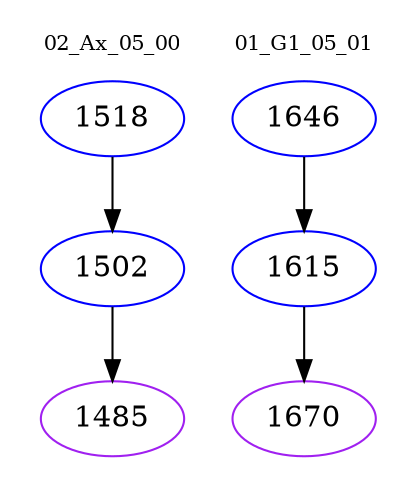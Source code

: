 digraph{
subgraph cluster_0 {
color = white
label = "02_Ax_05_00";
fontsize=10;
T0_1518 [label="1518", color="blue"]
T0_1518 -> T0_1502 [color="black"]
T0_1502 [label="1502", color="blue"]
T0_1502 -> T0_1485 [color="black"]
T0_1485 [label="1485", color="purple"]
}
subgraph cluster_1 {
color = white
label = "01_G1_05_01";
fontsize=10;
T1_1646 [label="1646", color="blue"]
T1_1646 -> T1_1615 [color="black"]
T1_1615 [label="1615", color="blue"]
T1_1615 -> T1_1670 [color="black"]
T1_1670 [label="1670", color="purple"]
}
}
